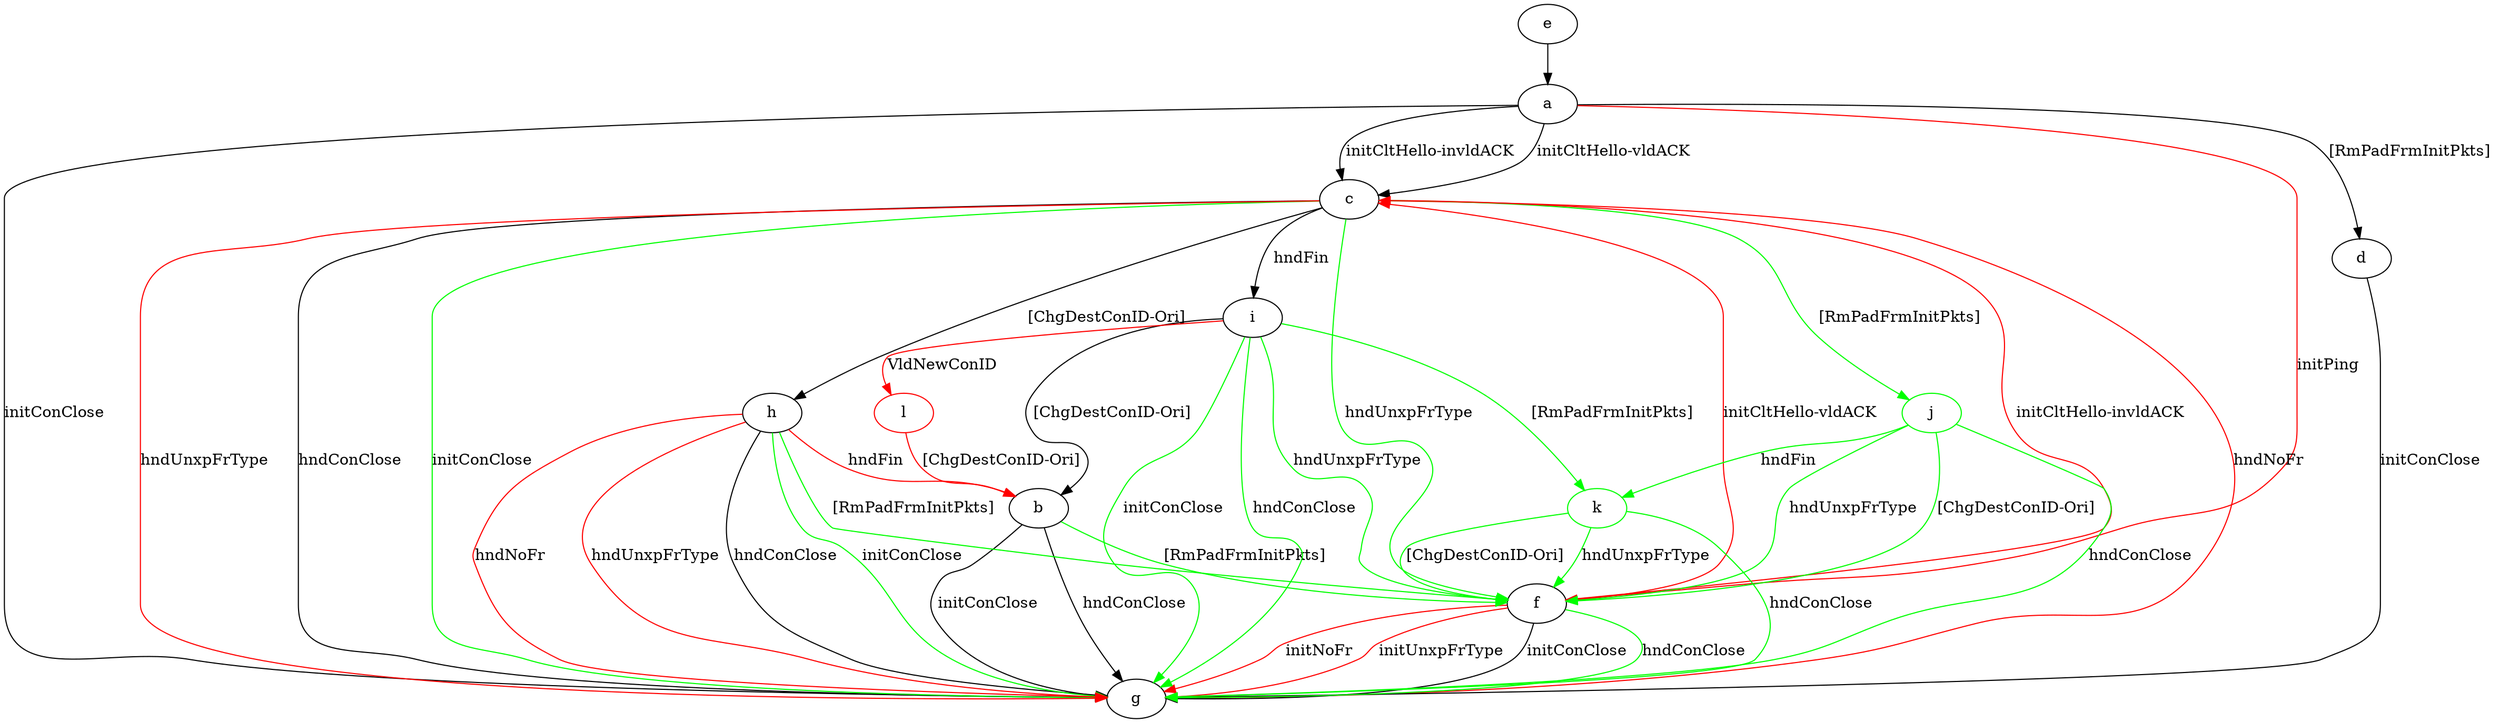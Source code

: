 digraph "" {
	a -> c	[key=0,
		label="initCltHello-vldACK "];
	a -> c	[key=1,
		label="initCltHello-invldACK "];
	a -> d	[key=0,
		label="[RmPadFrmInitPkts] "];
	a -> f	[key=0,
		color=red,
		label="initPing "];
	a -> g	[key=0,
		label="initConClose "];
	b -> f	[key=0,
		color=green,
		label="[RmPadFrmInitPkts] "];
	b -> g	[key=0,
		label="initConClose "];
	b -> g	[key=1,
		label="hndConClose "];
	c -> f	[key=0,
		color=green,
		label="hndUnxpFrType "];
	c -> g	[key=0,
		label="hndConClose "];
	c -> g	[key=1,
		color=green,
		label="initConClose "];
	c -> g	[key=2,
		color=red,
		label="hndNoFr "];
	c -> g	[key=3,
		color=red,
		label="hndUnxpFrType "];
	c -> h	[key=0,
		label="[ChgDestConID-Ori] "];
	c -> i	[key=0,
		label="hndFin "];
	j	[color=green];
	c -> j	[key=0,
		color=green,
		label="[RmPadFrmInitPkts] "];
	d -> g	[key=0,
		label="initConClose "];
	e -> a	[key=0];
	f -> c	[key=0,
		color=red,
		label="initCltHello-vldACK "];
	f -> c	[key=1,
		color=red,
		label="initCltHello-invldACK "];
	f -> g	[key=0,
		label="initConClose "];
	f -> g	[key=1,
		color=green,
		label="hndConClose "];
	f -> g	[key=2,
		color=red,
		label="initNoFr "];
	f -> g	[key=3,
		color=red,
		label="initUnxpFrType "];
	h -> b	[key=0,
		color=red,
		label="hndFin "];
	h -> f	[key=0,
		color=green,
		label="[RmPadFrmInitPkts] "];
	h -> g	[key=0,
		label="hndConClose "];
	h -> g	[key=1,
		color=green,
		label="initConClose "];
	h -> g	[key=2,
		color=red,
		label="hndNoFr "];
	h -> g	[key=3,
		color=red,
		label="hndUnxpFrType "];
	i -> b	[key=0,
		label="[ChgDestConID-Ori] "];
	i -> f	[key=0,
		color=green,
		label="hndUnxpFrType "];
	i -> g	[key=0,
		color=green,
		label="initConClose "];
	i -> g	[key=1,
		color=green,
		label="hndConClose "];
	k	[color=green];
	i -> k	[key=0,
		color=green,
		label="[RmPadFrmInitPkts] "];
	l	[color=red];
	i -> l	[key=0,
		color=red,
		label="VldNewConID "];
	j -> f	[key=0,
		color=green,
		label="hndUnxpFrType "];
	j -> f	[key=1,
		color=green,
		label="[ChgDestConID-Ori] "];
	j -> g	[key=0,
		color=green,
		label="hndConClose "];
	j -> k	[key=0,
		color=green,
		label="hndFin "];
	k -> f	[key=0,
		color=green,
		label="hndUnxpFrType "];
	k -> f	[key=1,
		color=green,
		label="[ChgDestConID-Ori] "];
	k -> g	[key=0,
		color=green,
		label="hndConClose "];
	l -> b	[key=0,
		color=red,
		label="[ChgDestConID-Ori] "];
}
